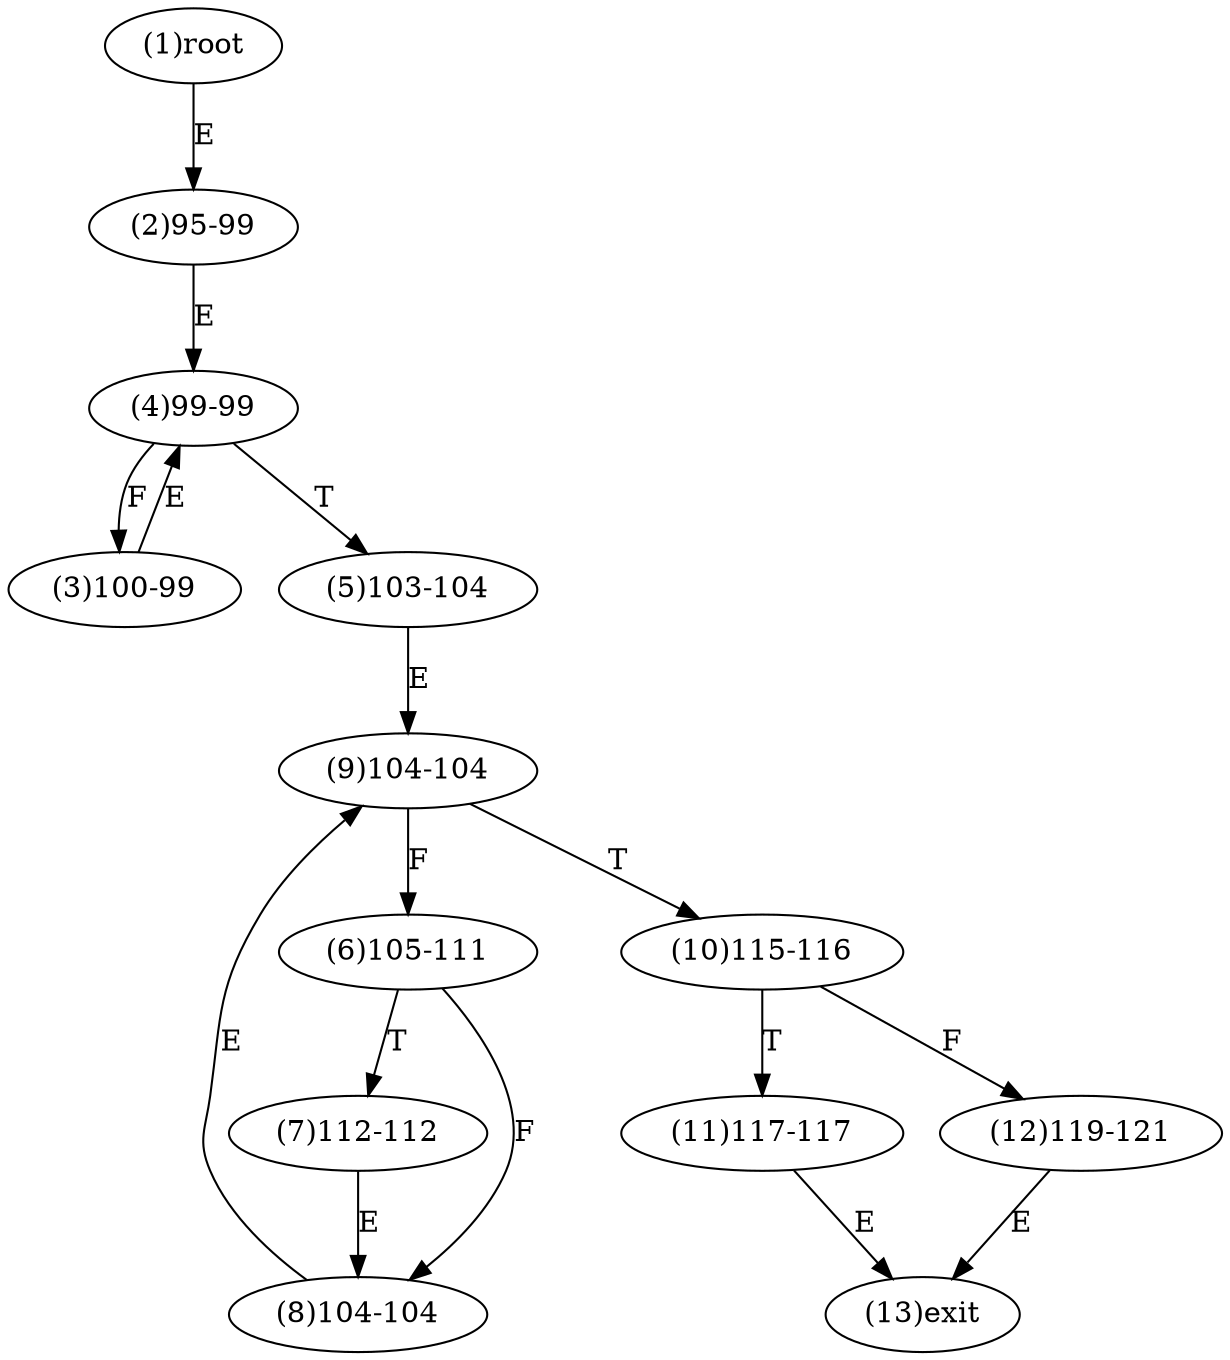 digraph "" { 
1[ label="(1)root"];
2[ label="(2)95-99"];
3[ label="(3)100-99"];
4[ label="(4)99-99"];
5[ label="(5)103-104"];
6[ label="(6)105-111"];
7[ label="(7)112-112"];
8[ label="(8)104-104"];
9[ label="(9)104-104"];
10[ label="(10)115-116"];
11[ label="(11)117-117"];
12[ label="(12)119-121"];
13[ label="(13)exit"];
1->2[ label="E"];
2->4[ label="E"];
3->4[ label="E"];
4->3[ label="F"];
4->5[ label="T"];
5->9[ label="E"];
6->8[ label="F"];
6->7[ label="T"];
7->8[ label="E"];
8->9[ label="E"];
9->6[ label="F"];
9->10[ label="T"];
10->12[ label="F"];
10->11[ label="T"];
11->13[ label="E"];
12->13[ label="E"];
}